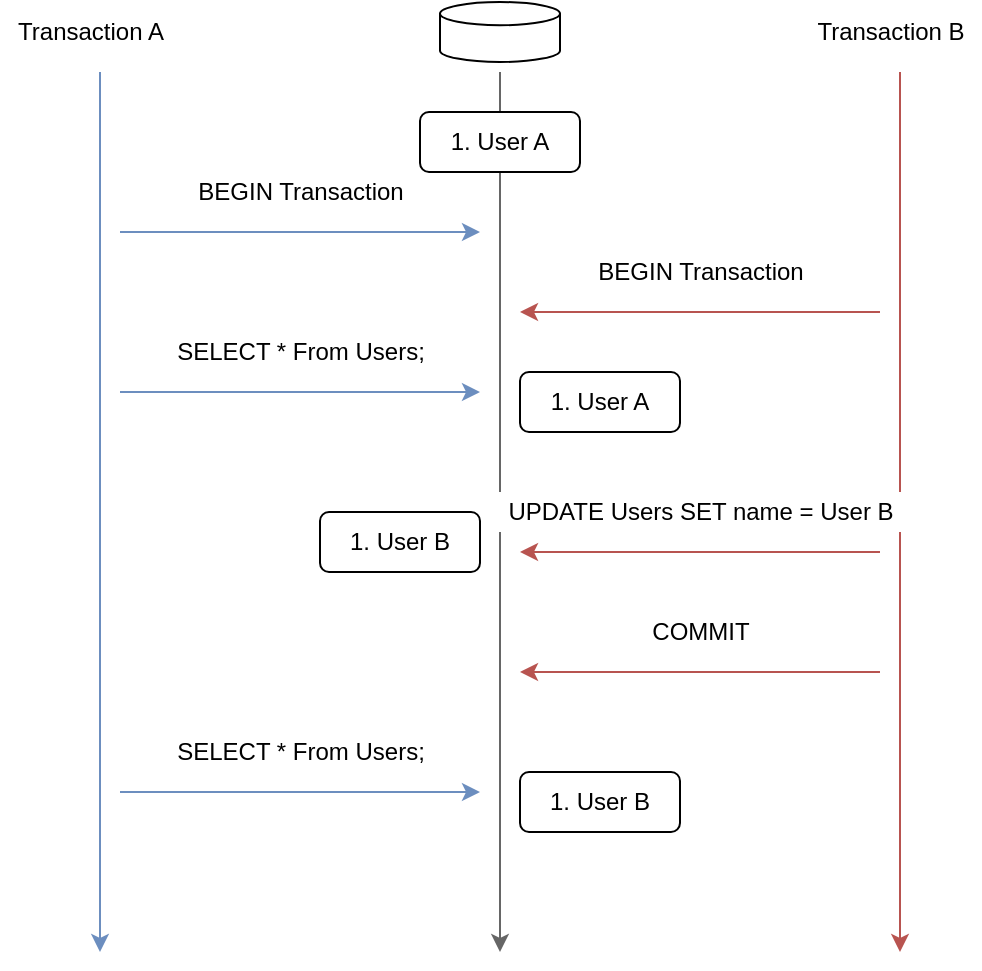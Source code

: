<mxfile>
    <diagram id="3Pf2HogiruGGhZbKJb14" name="Page-1">
        <mxGraphModel dx="142" dy="499" grid="1" gridSize="10" guides="1" tooltips="1" connect="1" arrows="1" fold="1" page="1" pageScale="1" pageWidth="827" pageHeight="1169" background="#ffffff" math="0" shadow="0">
            <root>
                <mxCell id="0"/>
                <mxCell id="1" parent="0"/>
                <mxCell id="2" value="" style="endArrow=classic;html=1;fillColor=#dae8fc;strokeColor=#6c8ebf;" parent="1" edge="1">
                    <mxGeometry width="50" height="50" relative="1" as="geometry">
                        <mxPoint x="80" y="80" as="sourcePoint"/>
                        <mxPoint x="80" y="520" as="targetPoint"/>
                    </mxGeometry>
                </mxCell>
                <mxCell id="3" value="" style="endArrow=classic;html=1;fillColor=#f8cecc;strokeColor=#b85450;" parent="1" edge="1">
                    <mxGeometry width="50" height="50" relative="1" as="geometry">
                        <mxPoint x="480" y="80" as="sourcePoint"/>
                        <mxPoint x="480" y="520" as="targetPoint"/>
                    </mxGeometry>
                </mxCell>
                <mxCell id="4" value="Transaction A" style="text;html=1;align=center;verticalAlign=middle;resizable=0;points=[];autosize=1;fontColor=#000000;fillColor=#FFFFFF;" parent="1" vertex="1">
                    <mxGeometry x="30" y="50" width="90" height="20" as="geometry"/>
                </mxCell>
                <mxCell id="5" value="Transaction B" style="text;html=1;align=center;verticalAlign=middle;resizable=0;points=[];autosize=1;fontColor=#000000;fillColor=#FFFFFF;" parent="1" vertex="1">
                    <mxGeometry x="430" y="50" width="90" height="20" as="geometry"/>
                </mxCell>
                <mxCell id="7" value="" style="endArrow=classic;html=1;fillColor=#f5f5f5;strokeColor=#666666;" parent="1" edge="1">
                    <mxGeometry width="50" height="50" relative="1" as="geometry">
                        <mxPoint x="280" y="80" as="sourcePoint"/>
                        <mxPoint x="280" y="520" as="targetPoint"/>
                    </mxGeometry>
                </mxCell>
                <mxCell id="8" value="" style="shape=cylinder3;whiteSpace=wrap;html=1;boundedLbl=1;backgroundOutline=1;size=5.804;" parent="1" vertex="1">
                    <mxGeometry x="250" y="45" width="60" height="30" as="geometry"/>
                </mxCell>
                <mxCell id="6" value="1. User A" style="rounded=1;whiteSpace=wrap;html=1;" parent="1" vertex="1">
                    <mxGeometry x="240" y="100" width="80" height="30" as="geometry"/>
                </mxCell>
                <mxCell id="10" value="" style="endArrow=classic;html=1;fillColor=#dae8fc;strokeColor=#6c8ebf;" parent="1" edge="1">
                    <mxGeometry width="50" height="50" relative="1" as="geometry">
                        <mxPoint x="90" y="160" as="sourcePoint"/>
                        <mxPoint x="270" y="160" as="targetPoint"/>
                    </mxGeometry>
                </mxCell>
                <mxCell id="11" value="BEGIN Transaction" style="text;html=1;align=center;verticalAlign=middle;resizable=0;points=[];autosize=1;fontColor=#000000;fillColor=#FFFFFF;" parent="1" vertex="1">
                    <mxGeometry x="120" y="130" width="120" height="20" as="geometry"/>
                </mxCell>
                <mxCell id="13" value="SELECT * From Users;" style="text;html=1;align=center;verticalAlign=middle;resizable=0;points=[];autosize=1;fontColor=#000000;fillColor=#FFFFFF;" parent="1" vertex="1">
                    <mxGeometry x="110" y="210" width="140" height="20" as="geometry"/>
                </mxCell>
                <mxCell id="14" value="" style="endArrow=classic;html=1;fillColor=#dae8fc;strokeColor=#6c8ebf;" parent="1" edge="1">
                    <mxGeometry width="50" height="50" relative="1" as="geometry">
                        <mxPoint x="90" y="240" as="sourcePoint"/>
                        <mxPoint x="270" y="240" as="targetPoint"/>
                    </mxGeometry>
                </mxCell>
                <mxCell id="16" value="" style="endArrow=classic;html=1;fillColor=#f8cecc;strokeColor=#b85450;" parent="1" edge="1">
                    <mxGeometry width="50" height="50" relative="1" as="geometry">
                        <mxPoint x="470" y="200" as="sourcePoint"/>
                        <mxPoint x="290" y="200" as="targetPoint"/>
                    </mxGeometry>
                </mxCell>
                <mxCell id="17" value="BEGIN Transaction" style="text;html=1;align=center;verticalAlign=middle;resizable=0;points=[];autosize=1;fontColor=#000000;fillColor=#FFFFFF;" parent="1" vertex="1">
                    <mxGeometry x="320" y="170" width="120" height="20" as="geometry"/>
                </mxCell>
                <mxCell id="18" value="" style="endArrow=classic;html=1;fillColor=#f8cecc;strokeColor=#b85450;" parent="1" edge="1">
                    <mxGeometry width="50" height="50" relative="1" as="geometry">
                        <mxPoint x="470" y="320" as="sourcePoint"/>
                        <mxPoint x="290" y="320" as="targetPoint"/>
                    </mxGeometry>
                </mxCell>
                <mxCell id="19" value="UPDATE Users SET name = User B" style="text;html=1;align=center;verticalAlign=middle;resizable=0;points=[];autosize=1;fontColor=#000000;fillColor=#FFFFFF;" parent="1" vertex="1">
                    <mxGeometry x="275" y="290" width="210" height="20" as="geometry"/>
                </mxCell>
                <mxCell id="20" value="1. User B" style="rounded=1;whiteSpace=wrap;html=1;" parent="1" vertex="1">
                    <mxGeometry x="190" y="300" width="80" height="30" as="geometry"/>
                </mxCell>
                <mxCell id="24" value="1. User A" style="rounded=1;whiteSpace=wrap;html=1;" parent="1" vertex="1">
                    <mxGeometry x="290" y="230" width="80" height="30" as="geometry"/>
                </mxCell>
                <mxCell id="29" value="" style="endArrow=classic;html=1;fillColor=#f8cecc;strokeColor=#b85450;" parent="1" edge="1">
                    <mxGeometry width="50" height="50" relative="1" as="geometry">
                        <mxPoint x="470" y="380" as="sourcePoint"/>
                        <mxPoint x="290" y="380" as="targetPoint"/>
                    </mxGeometry>
                </mxCell>
                <mxCell id="30" value="COMMIT" style="text;html=1;align=center;verticalAlign=middle;resizable=0;points=[];autosize=1;fontColor=#000000;fillColor=#FFFFFF;" parent="1" vertex="1">
                    <mxGeometry x="350" y="350" width="60" height="20" as="geometry"/>
                </mxCell>
                <mxCell id="31" value="SELECT * From Users;" style="text;html=1;align=center;verticalAlign=middle;resizable=0;points=[];autosize=1;fontColor=#000000;fillColor=#FFFFFF;" parent="1" vertex="1">
                    <mxGeometry x="110" y="410" width="140" height="20" as="geometry"/>
                </mxCell>
                <mxCell id="32" value="" style="endArrow=classic;html=1;fillColor=#dae8fc;strokeColor=#6c8ebf;" parent="1" edge="1">
                    <mxGeometry width="50" height="50" relative="1" as="geometry">
                        <mxPoint x="90" y="440" as="sourcePoint"/>
                        <mxPoint x="270" y="440" as="targetPoint"/>
                    </mxGeometry>
                </mxCell>
                <mxCell id="33" value="1. User B" style="rounded=1;whiteSpace=wrap;html=1;" parent="1" vertex="1">
                    <mxGeometry x="290" y="430" width="80" height="30" as="geometry"/>
                </mxCell>
            </root>
        </mxGraphModel>
    </diagram>
</mxfile>